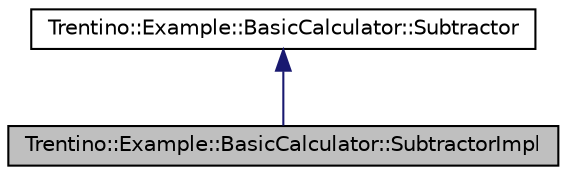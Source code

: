 digraph G
{
  edge [fontname="Helvetica",fontsize="10",labelfontname="Helvetica",labelfontsize="10"];
  node [fontname="Helvetica",fontsize="10",shape=record];
  Node1 [label="Trentino::Example::BasicCalculator::SubtractorImpl",height=0.2,width=0.4,color="black", fillcolor="grey75", style="filled" fontcolor="black"];
  Node2 -> Node1 [dir="back",color="midnightblue",fontsize="10",style="solid",fontname="Helvetica"];
  Node2 [label="Trentino::Example::BasicCalculator::Subtractor",height=0.2,width=0.4,color="black", fillcolor="white", style="filled",URL="$class_trentino_1_1_example_1_1_basic_calculator_1_1_subtractor.html",tooltip="Subtractor interface testcode."];
}
